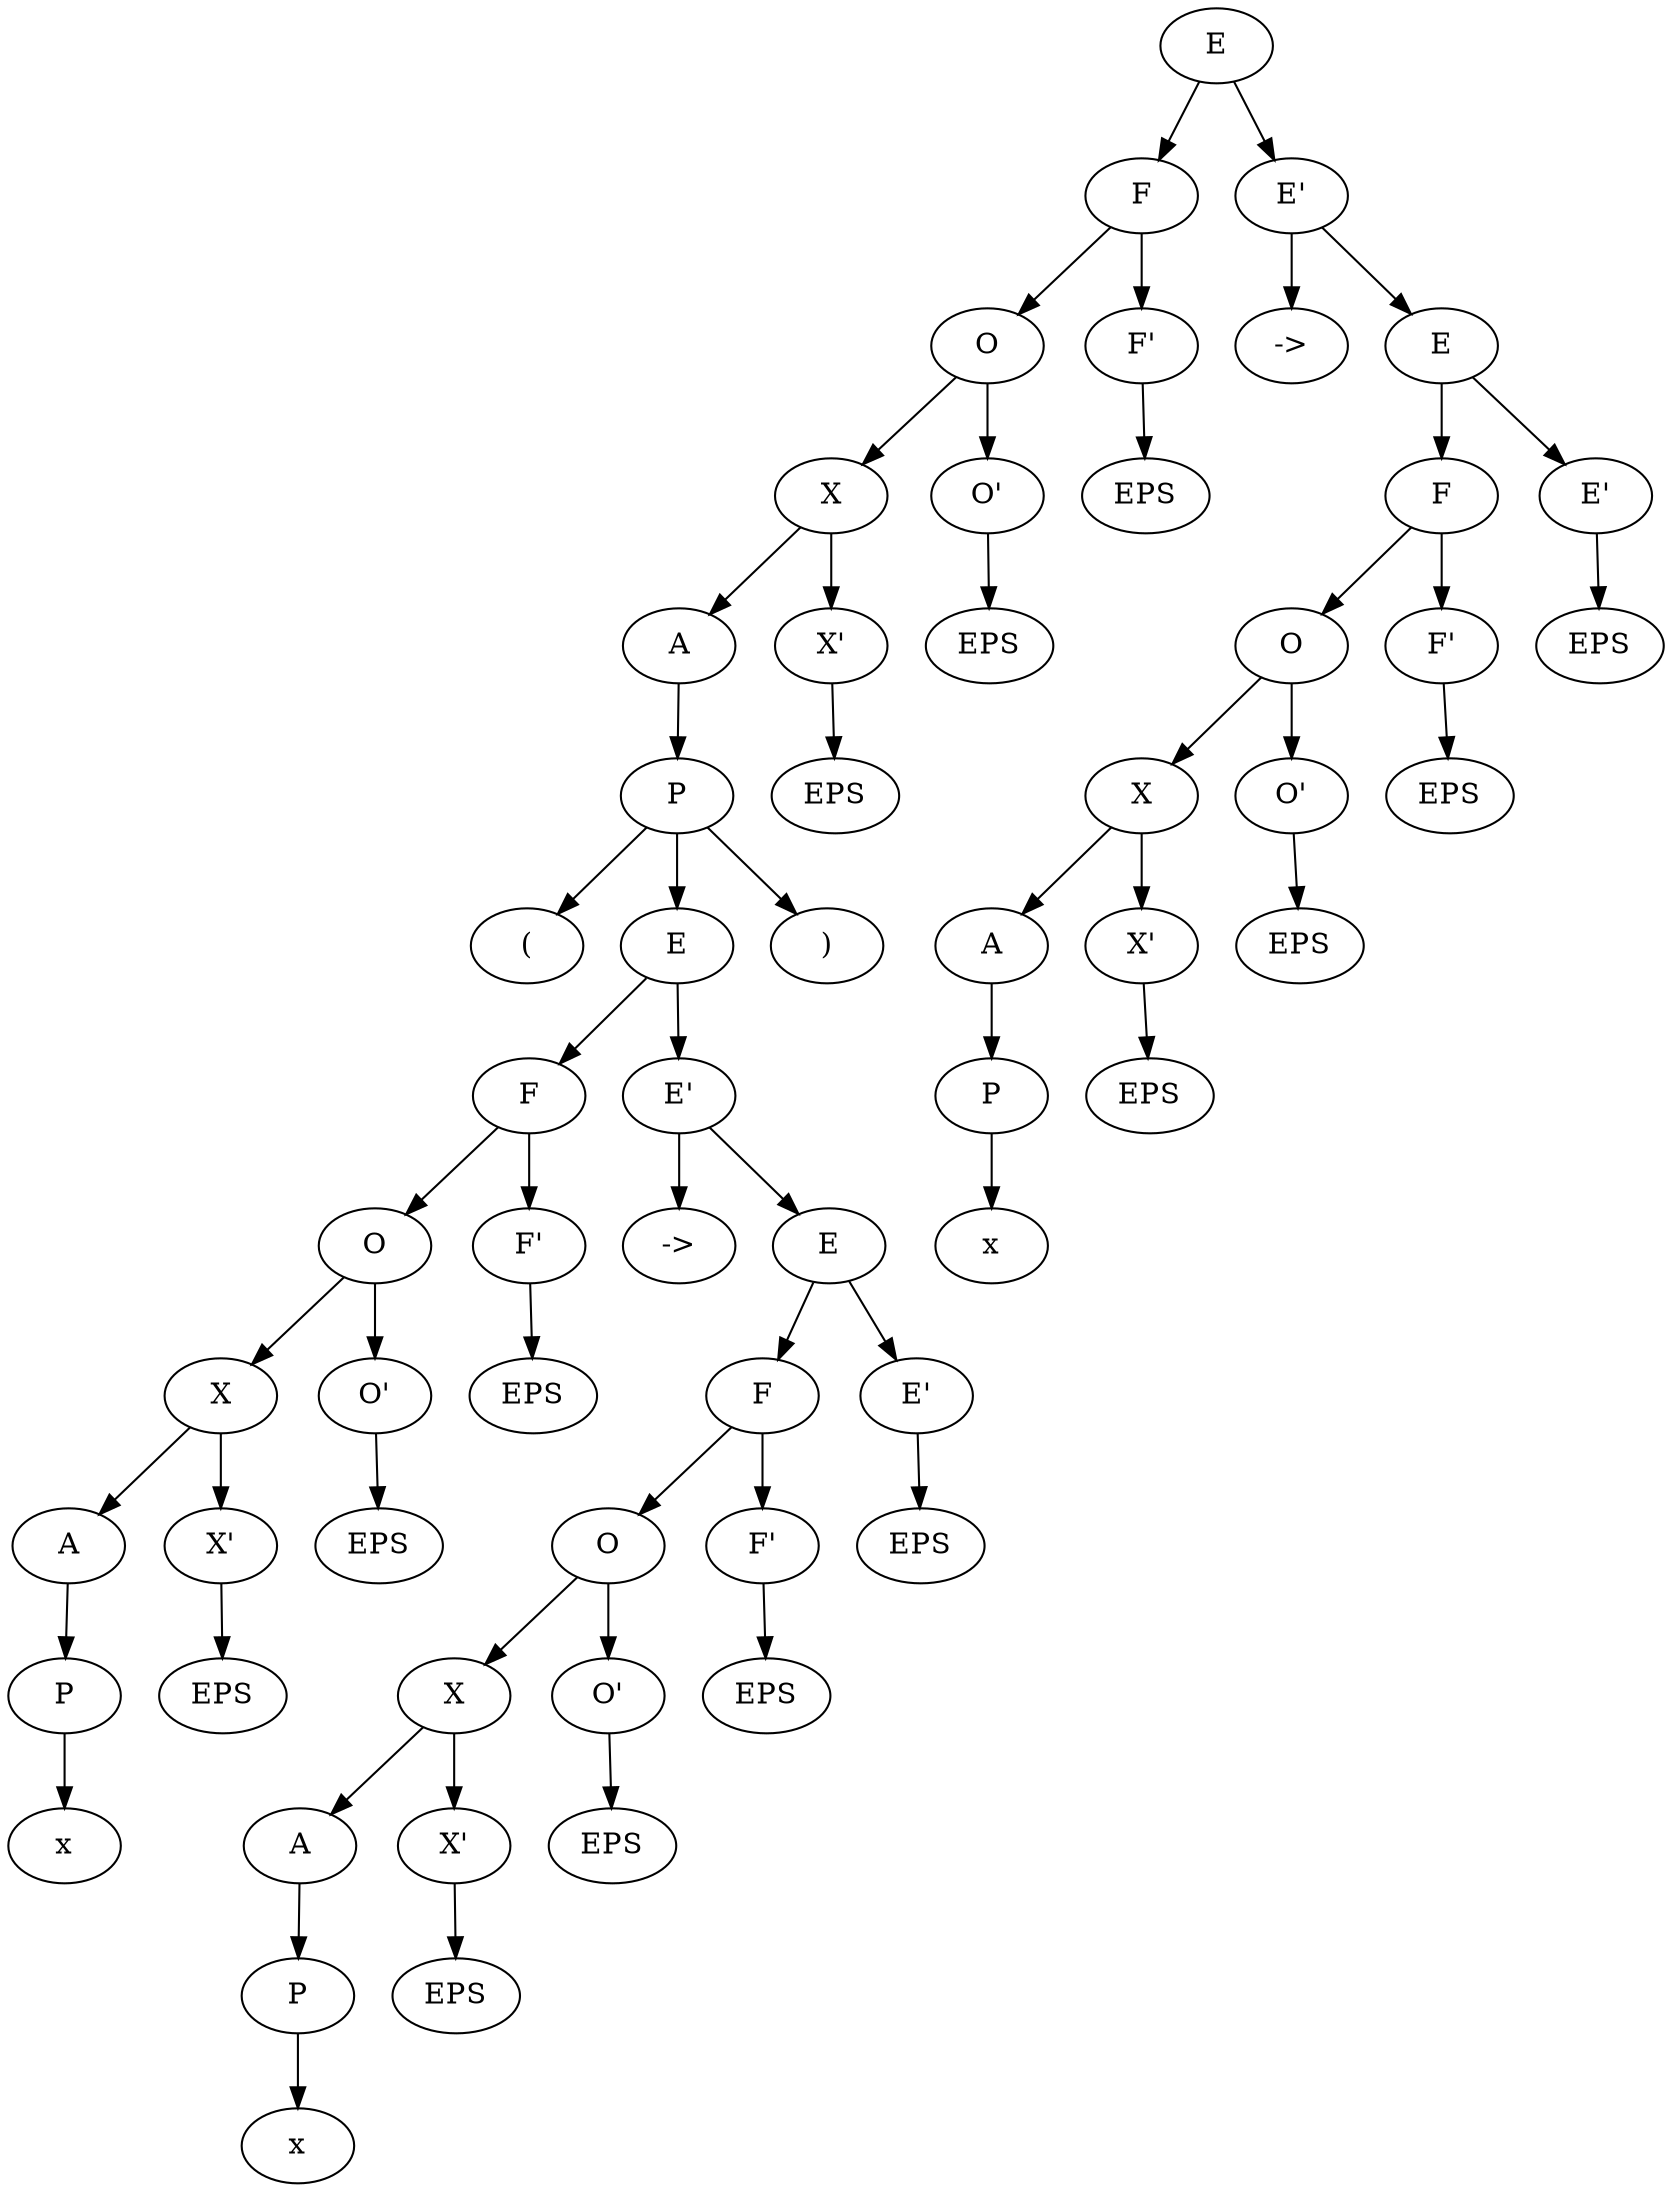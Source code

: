 digraph {
	0 [label="E"]
	0 -> 1
	0 -> 2
	1 [label="F"]
	1 -> 3
	1 -> 4
	2 [label="E'"]
	2 -> 5
	2 -> 6
	3 [label="O"]
	3 -> 7
	3 -> 8
	4 [label="F'"]
	4 -> 9
	5 [label="->"]
	6 [label="E"]
	6 -> 10
	6 -> 11
	7 [label="X"]
	7 -> 12
	7 -> 13
	8 [label="O'"]
	8 -> 14
	9 [label="EPS"]
	10 [label="F"]
	10 -> 15
	10 -> 16
	11 [label="E'"]
	11 -> 17
	12 [label="A"]
	12 -> 18
	13 [label="X'"]
	13 -> 19
	14 [label="EPS"]
	15 [label="O"]
	15 -> 20
	15 -> 21
	16 [label="F'"]
	16 -> 22
	17 [label="EPS"]
	18 [label="P"]
	18 -> 23
	18 -> 24
	18 -> 25
	19 [label="EPS"]
	20 [label="X"]
	20 -> 26
	20 -> 27
	21 [label="O'"]
	21 -> 28
	22 [label="EPS"]
	23 [label="("]
	24 [label="E"]
	24 -> 29
	24 -> 30
	25 [label=")"]
	26 [label="A"]
	26 -> 31
	27 [label="X'"]
	27 -> 32
	28 [label="EPS"]
	29 [label="F"]
	29 -> 33
	29 -> 34
	30 [label="E'"]
	30 -> 35
	30 -> 36
	31 [label="P"]
	31 -> 37
	32 [label="EPS"]
	33 [label="O"]
	33 -> 38
	33 -> 39
	34 [label="F'"]
	34 -> 40
	35 [label="->"]
	36 [label="E"]
	36 -> 41
	36 -> 42
	37 [label="x"]
	38 [label="X"]
	38 -> 43
	38 -> 44
	39 [label="O'"]
	39 -> 45
	40 [label="EPS"]
	41 [label="F"]
	41 -> 46
	41 -> 47
	42 [label="E'"]
	42 -> 48
	43 [label="A"]
	43 -> 49
	44 [label="X'"]
	44 -> 50
	45 [label="EPS"]
	46 [label="O"]
	46 -> 51
	46 -> 52
	47 [label="F'"]
	47 -> 53
	48 [label="EPS"]
	49 [label="P"]
	49 -> 54
	50 [label="EPS"]
	51 [label="X"]
	51 -> 55
	51 -> 56
	52 [label="O'"]
	52 -> 57
	53 [label="EPS"]
	54 [label="x"]
	55 [label="A"]
	55 -> 58
	56 [label="X'"]
	56 -> 59
	57 [label="EPS"]
	58 [label="P"]
	58 -> 60
	59 [label="EPS"]
	60 [label="x"]
}